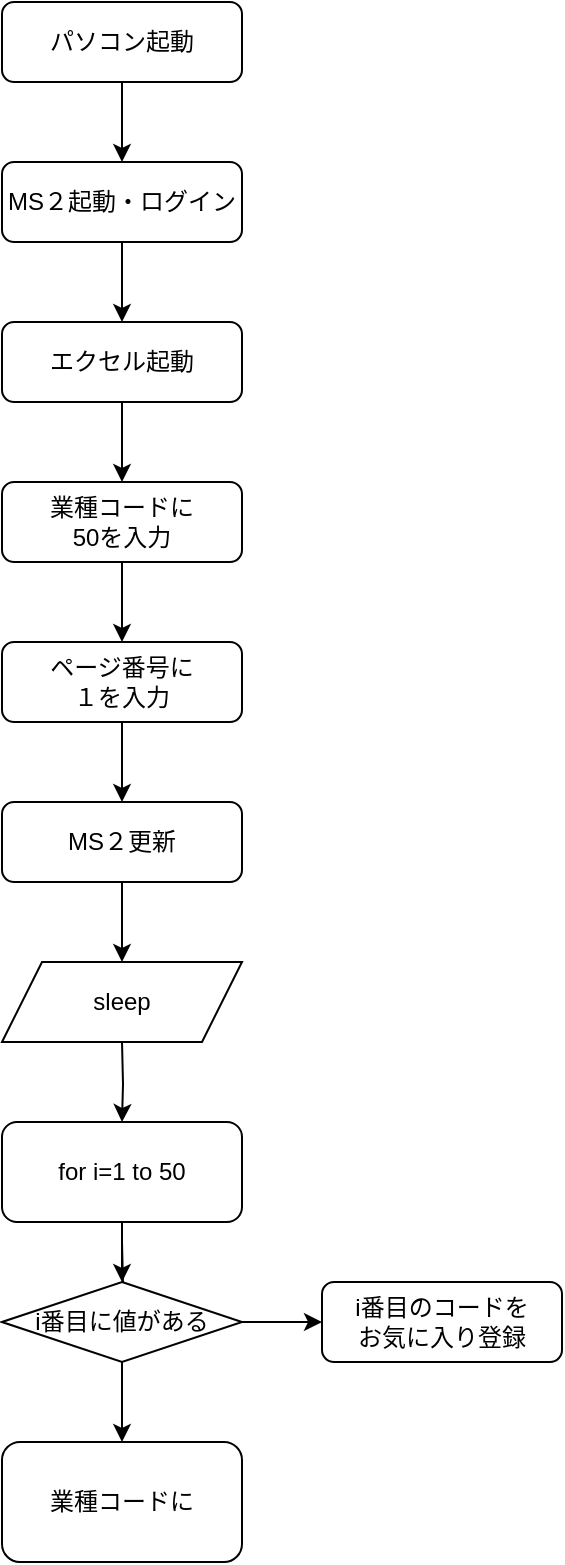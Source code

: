 <mxfile version="17.4.6" type="github">
  <diagram id="C5RBs43oDa-KdzZeNtuy" name="Page-1">
    <mxGraphModel dx="1277" dy="587" grid="1" gridSize="10" guides="1" tooltips="1" connect="1" arrows="1" fold="1" page="1" pageScale="1" pageWidth="827" pageHeight="1169" math="0" shadow="0">
      <root>
        <mxCell id="WIyWlLk6GJQsqaUBKTNV-0" />
        <mxCell id="WIyWlLk6GJQsqaUBKTNV-1" parent="WIyWlLk6GJQsqaUBKTNV-0" />
        <mxCell id="AOcW2DNxlk6ggbpVJtUa-3" value="" style="edgeStyle=orthogonalEdgeStyle;rounded=0;orthogonalLoop=1;jettySize=auto;html=1;" edge="1" parent="WIyWlLk6GJQsqaUBKTNV-1" source="AOcW2DNxlk6ggbpVJtUa-0" target="AOcW2DNxlk6ggbpVJtUa-1">
          <mxGeometry relative="1" as="geometry" />
        </mxCell>
        <mxCell id="AOcW2DNxlk6ggbpVJtUa-0" value="パソコン起動" style="rounded=1;whiteSpace=wrap;html=1;" vertex="1" parent="WIyWlLk6GJQsqaUBKTNV-1">
          <mxGeometry x="120" width="120" height="40" as="geometry" />
        </mxCell>
        <mxCell id="AOcW2DNxlk6ggbpVJtUa-5" value="" style="edgeStyle=orthogonalEdgeStyle;rounded=0;orthogonalLoop=1;jettySize=auto;html=1;" edge="1" parent="WIyWlLk6GJQsqaUBKTNV-1" source="AOcW2DNxlk6ggbpVJtUa-1" target="AOcW2DNxlk6ggbpVJtUa-4">
          <mxGeometry relative="1" as="geometry" />
        </mxCell>
        <mxCell id="AOcW2DNxlk6ggbpVJtUa-1" value="MS２起動・ログイン" style="rounded=1;whiteSpace=wrap;html=1;" vertex="1" parent="WIyWlLk6GJQsqaUBKTNV-1">
          <mxGeometry x="120" y="80" width="120" height="40" as="geometry" />
        </mxCell>
        <mxCell id="AOcW2DNxlk6ggbpVJtUa-7" value="" style="edgeStyle=orthogonalEdgeStyle;rounded=0;orthogonalLoop=1;jettySize=auto;html=1;" edge="1" parent="WIyWlLk6GJQsqaUBKTNV-1" source="AOcW2DNxlk6ggbpVJtUa-4" target="AOcW2DNxlk6ggbpVJtUa-6">
          <mxGeometry relative="1" as="geometry" />
        </mxCell>
        <mxCell id="AOcW2DNxlk6ggbpVJtUa-4" value="エクセル起動" style="rounded=1;whiteSpace=wrap;html=1;" vertex="1" parent="WIyWlLk6GJQsqaUBKTNV-1">
          <mxGeometry x="120" y="160" width="120" height="40" as="geometry" />
        </mxCell>
        <mxCell id="AOcW2DNxlk6ggbpVJtUa-9" value="" style="edgeStyle=orthogonalEdgeStyle;rounded=0;orthogonalLoop=1;jettySize=auto;html=1;" edge="1" parent="WIyWlLk6GJQsqaUBKTNV-1" source="AOcW2DNxlk6ggbpVJtUa-6" target="AOcW2DNxlk6ggbpVJtUa-8">
          <mxGeometry relative="1" as="geometry" />
        </mxCell>
        <mxCell id="AOcW2DNxlk6ggbpVJtUa-6" value="業種コードに&lt;br&gt;50を入力" style="whiteSpace=wrap;html=1;rounded=1;" vertex="1" parent="WIyWlLk6GJQsqaUBKTNV-1">
          <mxGeometry x="120" y="240" width="120" height="40" as="geometry" />
        </mxCell>
        <mxCell id="AOcW2DNxlk6ggbpVJtUa-11" value="" style="edgeStyle=orthogonalEdgeStyle;rounded=0;orthogonalLoop=1;jettySize=auto;html=1;" edge="1" parent="WIyWlLk6GJQsqaUBKTNV-1" source="AOcW2DNxlk6ggbpVJtUa-8">
          <mxGeometry relative="1" as="geometry">
            <mxPoint x="180" y="400" as="targetPoint" />
          </mxGeometry>
        </mxCell>
        <mxCell id="AOcW2DNxlk6ggbpVJtUa-8" value="ページ番号に&lt;br&gt;１を入力" style="rounded=1;whiteSpace=wrap;html=1;" vertex="1" parent="WIyWlLk6GJQsqaUBKTNV-1">
          <mxGeometry x="120" y="320" width="120" height="40" as="geometry" />
        </mxCell>
        <mxCell id="AOcW2DNxlk6ggbpVJtUa-18" value="" style="edgeStyle=orthogonalEdgeStyle;rounded=0;orthogonalLoop=1;jettySize=auto;html=1;" edge="1" parent="WIyWlLk6GJQsqaUBKTNV-1" target="AOcW2DNxlk6ggbpVJtUa-17">
          <mxGeometry relative="1" as="geometry">
            <mxPoint x="180" y="520" as="sourcePoint" />
          </mxGeometry>
        </mxCell>
        <mxCell id="AOcW2DNxlk6ggbpVJtUa-16" value="" style="edgeStyle=orthogonalEdgeStyle;rounded=0;orthogonalLoop=1;jettySize=auto;html=1;" edge="1" parent="WIyWlLk6GJQsqaUBKTNV-1" source="AOcW2DNxlk6ggbpVJtUa-15">
          <mxGeometry relative="1" as="geometry">
            <mxPoint x="180" y="480" as="targetPoint" />
          </mxGeometry>
        </mxCell>
        <mxCell id="AOcW2DNxlk6ggbpVJtUa-15" value="MS２更新" style="rounded=1;whiteSpace=wrap;html=1;" vertex="1" parent="WIyWlLk6GJQsqaUBKTNV-1">
          <mxGeometry x="120" y="400" width="120" height="40" as="geometry" />
        </mxCell>
        <mxCell id="AOcW2DNxlk6ggbpVJtUa-21" value="" style="edgeStyle=orthogonalEdgeStyle;rounded=0;orthogonalLoop=1;jettySize=auto;html=1;startArrow=none;" edge="1" parent="WIyWlLk6GJQsqaUBKTNV-1" target="AOcW2DNxlk6ggbpVJtUa-20">
          <mxGeometry relative="1" as="geometry">
            <mxPoint x="180" y="620" as="sourcePoint" />
          </mxGeometry>
        </mxCell>
        <mxCell id="AOcW2DNxlk6ggbpVJtUa-27" value="" style="edgeStyle=orthogonalEdgeStyle;rounded=0;orthogonalLoop=1;jettySize=auto;html=1;" edge="1" parent="WIyWlLk6GJQsqaUBKTNV-1" source="AOcW2DNxlk6ggbpVJtUa-17" target="AOcW2DNxlk6ggbpVJtUa-20">
          <mxGeometry relative="1" as="geometry" />
        </mxCell>
        <mxCell id="AOcW2DNxlk6ggbpVJtUa-17" value="for i=1 to 50" style="rounded=1;whiteSpace=wrap;html=1;" vertex="1" parent="WIyWlLk6GJQsqaUBKTNV-1">
          <mxGeometry x="120" y="560" width="120" height="50" as="geometry" />
        </mxCell>
        <mxCell id="AOcW2DNxlk6ggbpVJtUa-19" value="sleep" style="shape=parallelogram;perimeter=parallelogramPerimeter;whiteSpace=wrap;html=1;fixedSize=1;" vertex="1" parent="WIyWlLk6GJQsqaUBKTNV-1">
          <mxGeometry x="120" y="480" width="120" height="40" as="geometry" />
        </mxCell>
        <mxCell id="AOcW2DNxlk6ggbpVJtUa-23" value="" style="edgeStyle=orthogonalEdgeStyle;rounded=0;orthogonalLoop=1;jettySize=auto;html=1;" edge="1" parent="WIyWlLk6GJQsqaUBKTNV-1" source="AOcW2DNxlk6ggbpVJtUa-20" target="AOcW2DNxlk6ggbpVJtUa-22">
          <mxGeometry relative="1" as="geometry" />
        </mxCell>
        <mxCell id="AOcW2DNxlk6ggbpVJtUa-30" value="" style="edgeStyle=orthogonalEdgeStyle;rounded=0;orthogonalLoop=1;jettySize=auto;html=1;" edge="1" parent="WIyWlLk6GJQsqaUBKTNV-1" source="AOcW2DNxlk6ggbpVJtUa-20" target="AOcW2DNxlk6ggbpVJtUa-29">
          <mxGeometry relative="1" as="geometry" />
        </mxCell>
        <mxCell id="AOcW2DNxlk6ggbpVJtUa-20" value="i番目に値がある" style="rhombus;whiteSpace=wrap;html=1;" vertex="1" parent="WIyWlLk6GJQsqaUBKTNV-1">
          <mxGeometry x="120" y="640" width="120" height="40" as="geometry" />
        </mxCell>
        <mxCell id="AOcW2DNxlk6ggbpVJtUa-22" value="i番目のコードを&lt;br&gt;お気に入り登録" style="rounded=1;whiteSpace=wrap;html=1;" vertex="1" parent="WIyWlLk6GJQsqaUBKTNV-1">
          <mxGeometry x="280" y="640" width="120" height="40" as="geometry" />
        </mxCell>
        <mxCell id="AOcW2DNxlk6ggbpVJtUa-29" value="業種コードに" style="rounded=1;whiteSpace=wrap;html=1;" vertex="1" parent="WIyWlLk6GJQsqaUBKTNV-1">
          <mxGeometry x="120" y="720" width="120" height="60" as="geometry" />
        </mxCell>
      </root>
    </mxGraphModel>
  </diagram>
</mxfile>
